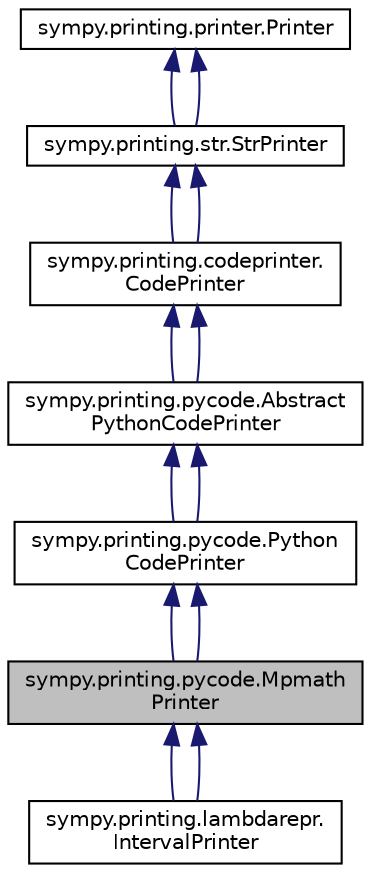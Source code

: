 digraph "sympy.printing.pycode.MpmathPrinter"
{
 // LATEX_PDF_SIZE
  edge [fontname="Helvetica",fontsize="10",labelfontname="Helvetica",labelfontsize="10"];
  node [fontname="Helvetica",fontsize="10",shape=record];
  Node1 [label="sympy.printing.pycode.Mpmath\lPrinter",height=0.2,width=0.4,color="black", fillcolor="grey75", style="filled", fontcolor="black",tooltip=" "];
  Node2 -> Node1 [dir="back",color="midnightblue",fontsize="10",style="solid",fontname="Helvetica"];
  Node2 [label="sympy.printing.pycode.Python\lCodePrinter",height=0.2,width=0.4,color="black", fillcolor="white", style="filled",URL="$classsympy_1_1printing_1_1pycode_1_1PythonCodePrinter.html",tooltip=" "];
  Node3 -> Node2 [dir="back",color="midnightblue",fontsize="10",style="solid",fontname="Helvetica"];
  Node3 [label="sympy.printing.pycode.Abstract\lPythonCodePrinter",height=0.2,width=0.4,color="black", fillcolor="white", style="filled",URL="$classsympy_1_1printing_1_1pycode_1_1AbstractPythonCodePrinter.html",tooltip=" "];
  Node4 -> Node3 [dir="back",color="midnightblue",fontsize="10",style="solid",fontname="Helvetica"];
  Node4 [label="sympy.printing.codeprinter.\lCodePrinter",height=0.2,width=0.4,color="black", fillcolor="white", style="filled",URL="$classsympy_1_1printing_1_1codeprinter_1_1CodePrinter.html",tooltip=" "];
  Node5 -> Node4 [dir="back",color="midnightblue",fontsize="10",style="solid",fontname="Helvetica"];
  Node5 [label="sympy.printing.str.StrPrinter",height=0.2,width=0.4,color="black", fillcolor="white", style="filled",URL="$classsympy_1_1printing_1_1str_1_1StrPrinter.html",tooltip=" "];
  Node6 -> Node5 [dir="back",color="midnightblue",fontsize="10",style="solid",fontname="Helvetica"];
  Node6 [label="sympy.printing.printer.Printer",height=0.2,width=0.4,color="black", fillcolor="white", style="filled",URL="$classsympy_1_1printing_1_1printer_1_1Printer.html",tooltip=" "];
  Node6 -> Node5 [dir="back",color="midnightblue",fontsize="10",style="solid",fontname="Helvetica"];
  Node5 -> Node4 [dir="back",color="midnightblue",fontsize="10",style="solid",fontname="Helvetica"];
  Node4 -> Node3 [dir="back",color="midnightblue",fontsize="10",style="solid",fontname="Helvetica"];
  Node3 -> Node2 [dir="back",color="midnightblue",fontsize="10",style="solid",fontname="Helvetica"];
  Node2 -> Node1 [dir="back",color="midnightblue",fontsize="10",style="solid",fontname="Helvetica"];
  Node1 -> Node7 [dir="back",color="midnightblue",fontsize="10",style="solid",fontname="Helvetica"];
  Node7 [label="sympy.printing.lambdarepr.\lIntervalPrinter",height=0.2,width=0.4,color="black", fillcolor="white", style="filled",URL="$classsympy_1_1printing_1_1lambdarepr_1_1IntervalPrinter.html",tooltip=" "];
  Node1 -> Node7 [dir="back",color="midnightblue",fontsize="10",style="solid",fontname="Helvetica"];
}
